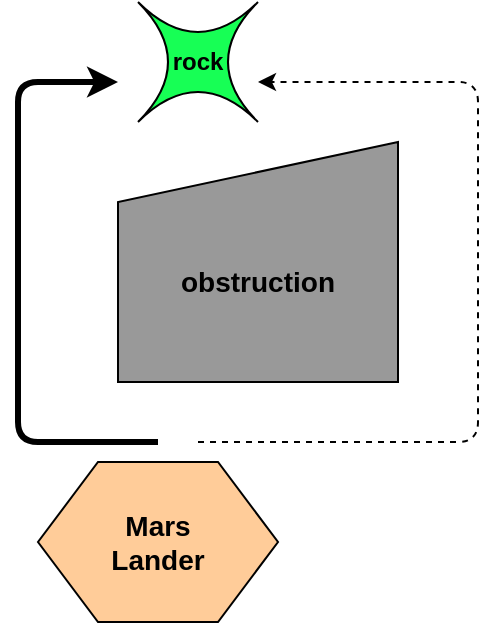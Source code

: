 <mxfile version="12.6.5" type="device"><diagram id="DSAS-oPqVGcyB57XBe_U" name="Page-1"><mxGraphModel dx="1024" dy="697" grid="1" gridSize="10" guides="1" tooltips="1" connect="1" arrows="1" fold="1" page="1" pageScale="1" pageWidth="827" pageHeight="1169" math="0" shadow="0"><root><mxCell id="0"/><mxCell id="1" parent="0"/><mxCell id="KGFUxSVpkAeKMOLzr5kQ-1" value="" style="shape=hexagon;perimeter=hexagonPerimeter2;whiteSpace=wrap;html=1;fillColor=#FFCC99;" vertex="1" parent="1"><mxGeometry x="90" y="380" width="120" height="80" as="geometry"/></mxCell><mxCell id="KGFUxSVpkAeKMOLzr5kQ-2" value="&lt;b&gt;&lt;font style=&quot;font-size: 14px&quot;&gt;Mars&lt;br&gt;Lander&lt;/font&gt;&lt;/b&gt;" style="text;html=1;strokeColor=none;fillColor=none;align=center;verticalAlign=middle;whiteSpace=wrap;rounded=0;" vertex="1" parent="1"><mxGeometry x="130" y="410" width="40" height="20" as="geometry"/></mxCell><mxCell id="KGFUxSVpkAeKMOLzr5kQ-3" value="" style="shape=switch;whiteSpace=wrap;html=1;fillColor=#17FF55;" vertex="1" parent="1"><mxGeometry x="140" y="150" width="60" height="60" as="geometry"/></mxCell><mxCell id="KGFUxSVpkAeKMOLzr5kQ-4" value="" style="shape=manualInput;whiteSpace=wrap;html=1;fillColor=#999999;" vertex="1" parent="1"><mxGeometry x="130" y="220" width="140" height="120" as="geometry"/></mxCell><mxCell id="KGFUxSVpkAeKMOLzr5kQ-5" value="" style="edgeStyle=segmentEdgeStyle;endArrow=classic;html=1;strokeWidth=3;" edge="1" parent="1"><mxGeometry width="50" height="50" relative="1" as="geometry"><mxPoint x="150" y="370" as="sourcePoint"/><mxPoint x="130" y="190" as="targetPoint"/><Array as="points"><mxPoint x="80" y="370"/><mxPoint x="80" y="190"/></Array></mxGeometry></mxCell><mxCell id="KGFUxSVpkAeKMOLzr5kQ-6" value="" style="edgeStyle=segmentEdgeStyle;endArrow=classic;html=1;dashed=1;" edge="1" parent="1"><mxGeometry width="50" height="50" relative="1" as="geometry"><mxPoint x="170" y="370" as="sourcePoint"/><mxPoint x="200" y="190" as="targetPoint"/><Array as="points"><mxPoint x="310" y="370"/><mxPoint x="310" y="190"/></Array></mxGeometry></mxCell><mxCell id="KGFUxSVpkAeKMOLzr5kQ-9" value="&lt;b&gt;rock&lt;/b&gt;" style="text;html=1;strokeColor=none;fillColor=none;align=center;verticalAlign=middle;whiteSpace=wrap;rounded=0;" vertex="1" parent="1"><mxGeometry x="150" y="170" width="40" height="20" as="geometry"/></mxCell><mxCell id="KGFUxSVpkAeKMOLzr5kQ-10" value="&lt;b&gt;&lt;font style=&quot;font-size: 14px&quot;&gt;obstruction&lt;/font&gt;&lt;/b&gt;" style="text;html=1;strokeColor=none;fillColor=none;align=center;verticalAlign=middle;whiteSpace=wrap;rounded=0;" vertex="1" parent="1"><mxGeometry x="180" y="280" width="40" height="20" as="geometry"/></mxCell></root></mxGraphModel></diagram></mxfile>